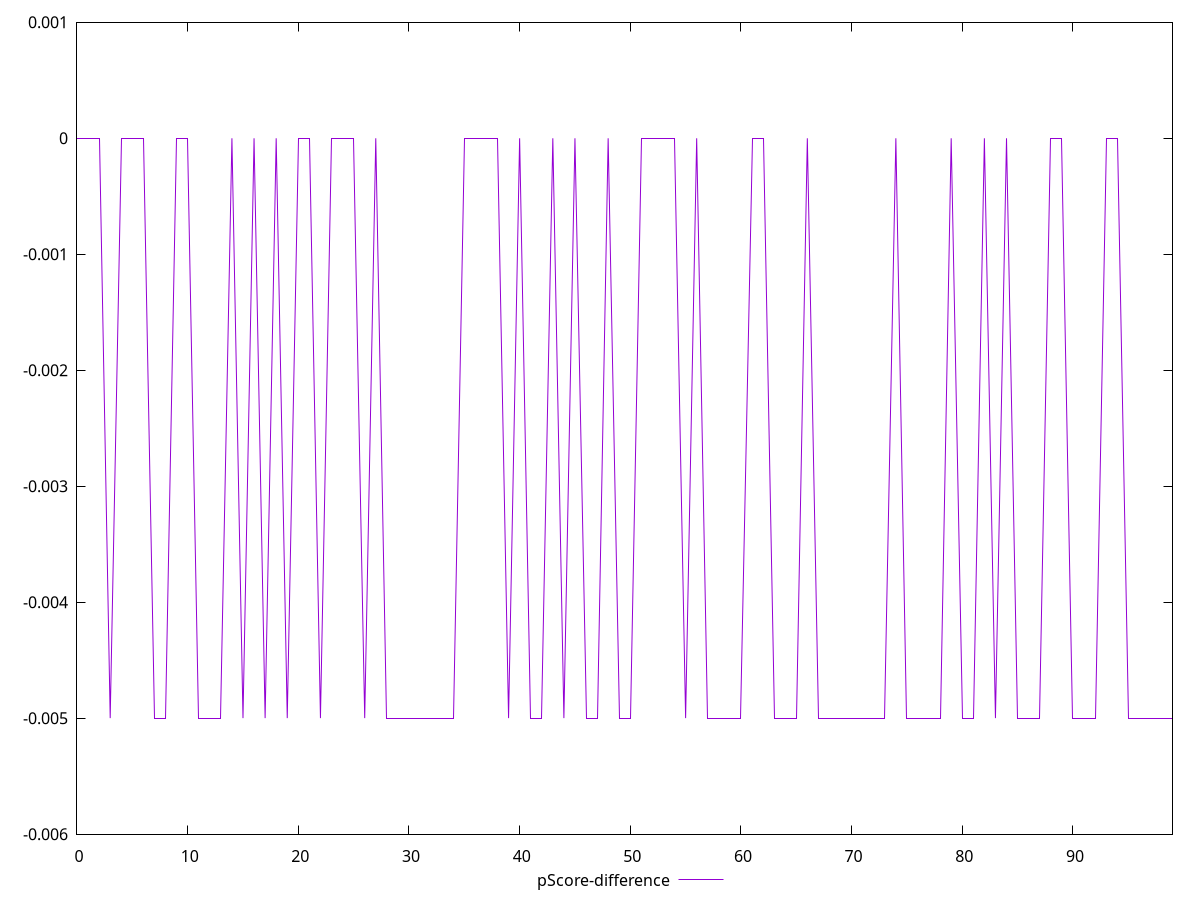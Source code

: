 reset

$pScoreDifference <<EOF
0 0
1 0
2 0
3 -0.0050000000000000044
4 0
5 0
6 0
7 -0.0050000000000000044
8 -0.0050000000000000044
9 0
10 0
11 -0.0050000000000000044
12 -0.0050000000000000044
13 -0.0050000000000000044
14 0
15 -0.0050000000000000044
16 0
17 -0.0050000000000000044
18 0
19 -0.0050000000000000044
20 0
21 0
22 -0.0050000000000000044
23 0
24 0
25 0
26 -0.0050000000000000044
27 0
28 -0.0050000000000000044
29 -0.0050000000000000044
30 -0.0050000000000000044
31 -0.0050000000000000044
32 -0.0050000000000000044
33 -0.0050000000000000044
34 -0.0050000000000000044
35 0
36 0
37 0
38 0
39 -0.0050000000000000044
40 0
41 -0.0050000000000000044
42 -0.0050000000000000044
43 0
44 -0.0050000000000000044
45 0
46 -0.0050000000000000044
47 -0.0050000000000000044
48 0
49 -0.0050000000000000044
50 -0.0050000000000000044
51 0
52 0
53 0
54 0
55 -0.0050000000000000044
56 0
57 -0.0050000000000000044
58 -0.0050000000000000044
59 -0.0050000000000000044
60 -0.0050000000000000044
61 0
62 0
63 -0.0050000000000000044
64 -0.0050000000000000044
65 -0.0050000000000000044
66 0
67 -0.0050000000000000044
68 -0.0050000000000000044
69 -0.0050000000000000044
70 -0.0050000000000000044
71 -0.0050000000000000044
72 -0.0050000000000000044
73 -0.0050000000000000044
74 0
75 -0.0050000000000000044
76 -0.0050000000000000044
77 -0.0050000000000000044
78 -0.0050000000000000044
79 0
80 -0.0050000000000000044
81 -0.0050000000000000044
82 0
83 -0.0050000000000000044
84 0
85 -0.0050000000000000044
86 -0.0050000000000000044
87 -0.0050000000000000044
88 0
89 0
90 -0.0050000000000000044
91 -0.0050000000000000044
92 -0.0050000000000000044
93 0
94 0
95 -0.0050000000000000044
96 -0.0050000000000000044
97 -0.0050000000000000044
98 -0.0050000000000000044
99 -0.0050000000000000044
EOF

set key outside below
set xrange [0:99]
set yrange [-0.0060000000000000045:0.001]
set trange [-0.0060000000000000045:0.001]
set terminal svg size 640, 500 enhanced background rgb 'white'
set output "report/report_00029_2021-02-24T13-36-40.390Z/unminified-javascript/samples/astro/pScore-difference/values.svg"

plot $pScoreDifference title "pScore-difference" with line

reset
